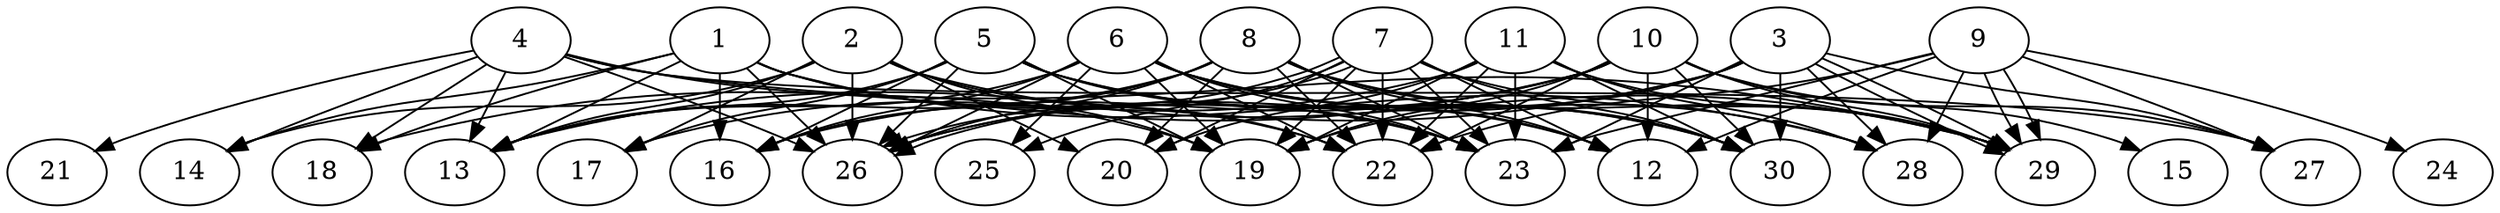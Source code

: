 // DAG automatically generated by daggen at Thu Oct  3 14:04:19 2019
// ./daggen --dot -n 30 --ccr 0.4 --fat 0.9 --regular 0.5 --density 0.9 --mindata 5242880 --maxdata 52428800 
digraph G {
  1 [size="32552960", alpha="0.20", expect_size="13021184"] 
  1 -> 13 [size ="13021184"]
  1 -> 14 [size ="13021184"]
  1 -> 16 [size ="13021184"]
  1 -> 18 [size ="13021184"]
  1 -> 22 [size ="13021184"]
  1 -> 23 [size ="13021184"]
  1 -> 26 [size ="13021184"]
  1 -> 28 [size ="13021184"]
  2 [size="118425600", alpha="0.12", expect_size="47370240"] 
  2 -> 13 [size ="47370240"]
  2 -> 14 [size ="47370240"]
  2 -> 17 [size ="47370240"]
  2 -> 19 [size ="47370240"]
  2 -> 20 [size ="47370240"]
  2 -> 22 [size ="47370240"]
  2 -> 26 [size ="47370240"]
  2 -> 29 [size ="47370240"]
  3 [size="30881280", alpha="0.08", expect_size="12352512"] 
  3 -> 13 [size ="12352512"]
  3 -> 19 [size ="12352512"]
  3 -> 23 [size ="12352512"]
  3 -> 26 [size ="12352512"]
  3 -> 27 [size ="12352512"]
  3 -> 28 [size ="12352512"]
  3 -> 29 [size ="12352512"]
  3 -> 29 [size ="12352512"]
  3 -> 30 [size ="12352512"]
  4 [size="115985920", alpha="0.13", expect_size="46394368"] 
  4 -> 13 [size ="46394368"]
  4 -> 14 [size ="46394368"]
  4 -> 18 [size ="46394368"]
  4 -> 19 [size ="46394368"]
  4 -> 21 [size ="46394368"]
  4 -> 26 [size ="46394368"]
  4 -> 27 [size ="46394368"]
  4 -> 29 [size ="46394368"]
  5 [size="59944960", alpha="0.08", expect_size="23977984"] 
  5 -> 12 [size ="23977984"]
  5 -> 13 [size ="23977984"]
  5 -> 16 [size ="23977984"]
  5 -> 17 [size ="23977984"]
  5 -> 19 [size ="23977984"]
  5 -> 23 [size ="23977984"]
  5 -> 26 [size ="23977984"]
  5 -> 30 [size ="23977984"]
  6 [size="114214400", alpha="0.20", expect_size="45685760"] 
  6 -> 12 [size ="45685760"]
  6 -> 13 [size ="45685760"]
  6 -> 16 [size ="45685760"]
  6 -> 19 [size ="45685760"]
  6 -> 22 [size ="45685760"]
  6 -> 23 [size ="45685760"]
  6 -> 25 [size ="45685760"]
  6 -> 26 [size ="45685760"]
  6 -> 28 [size ="45685760"]
  6 -> 30 [size ="45685760"]
  7 [size="127976960", alpha="0.01", expect_size="51190784"] 
  7 -> 12 [size ="51190784"]
  7 -> 19 [size ="51190784"]
  7 -> 20 [size ="51190784"]
  7 -> 22 [size ="51190784"]
  7 -> 23 [size ="51190784"]
  7 -> 25 [size ="51190784"]
  7 -> 26 [size ="51190784"]
  7 -> 26 [size ="51190784"]
  7 -> 29 [size ="51190784"]
  7 -> 30 [size ="51190784"]
  8 [size="67834880", alpha="0.12", expect_size="27133952"] 
  8 -> 12 [size ="27133952"]
  8 -> 13 [size ="27133952"]
  8 -> 16 [size ="27133952"]
  8 -> 20 [size ="27133952"]
  8 -> 22 [size ="27133952"]
  8 -> 23 [size ="27133952"]
  8 -> 26 [size ="27133952"]
  8 -> 29 [size ="27133952"]
  8 -> 30 [size ="27133952"]
  9 [size="35594240", alpha="0.14", expect_size="14237696"] 
  9 -> 12 [size ="14237696"]
  9 -> 22 [size ="14237696"]
  9 -> 23 [size ="14237696"]
  9 -> 24 [size ="14237696"]
  9 -> 27 [size ="14237696"]
  9 -> 28 [size ="14237696"]
  9 -> 29 [size ="14237696"]
  9 -> 29 [size ="14237696"]
  10 [size="39754240", alpha="0.15", expect_size="15901696"] 
  10 -> 12 [size ="15901696"]
  10 -> 15 [size ="15901696"]
  10 -> 16 [size ="15901696"]
  10 -> 18 [size ="15901696"]
  10 -> 19 [size ="15901696"]
  10 -> 22 [size ="15901696"]
  10 -> 26 [size ="15901696"]
  10 -> 27 [size ="15901696"]
  10 -> 29 [size ="15901696"]
  10 -> 30 [size ="15901696"]
  11 [size="117117440", alpha="0.16", expect_size="46846976"] 
  11 -> 17 [size ="46846976"]
  11 -> 19 [size ="46846976"]
  11 -> 20 [size ="46846976"]
  11 -> 22 [size ="46846976"]
  11 -> 23 [size ="46846976"]
  11 -> 28 [size ="46846976"]
  11 -> 29 [size ="46846976"]
  11 -> 30 [size ="46846976"]
  12 [size="116185600", alpha="0.06", expect_size="46474240"] 
  13 [size="66063360", alpha="0.12", expect_size="26425344"] 
  14 [size="115927040", alpha="0.11", expect_size="46370816"] 
  15 [size="76728320", alpha="0.03", expect_size="30691328"] 
  16 [size="122977280", alpha="0.12", expect_size="49190912"] 
  17 [size="122513920", alpha="0.04", expect_size="49005568"] 
  18 [size="126945280", alpha="0.02", expect_size="50778112"] 
  19 [size="81164800", alpha="0.12", expect_size="32465920"] 
  20 [size="46074880", alpha="0.13", expect_size="18429952"] 
  21 [size="14446080", alpha="0.17", expect_size="5778432"] 
  22 [size="111459840", alpha="0.19", expect_size="44583936"] 
  23 [size="31411200", alpha="0.04", expect_size="12564480"] 
  24 [size="103992320", alpha="0.06", expect_size="41596928"] 
  25 [size="48348160", alpha="0.16", expect_size="19339264"] 
  26 [size="64430080", alpha="0.04", expect_size="25772032"] 
  27 [size="16709120", alpha="0.11", expect_size="6683648"] 
  28 [size="42680320", alpha="0.07", expect_size="17072128"] 
  29 [size="55326720", alpha="0.07", expect_size="22130688"] 
  30 [size="126474240", alpha="0.11", expect_size="50589696"] 
}
